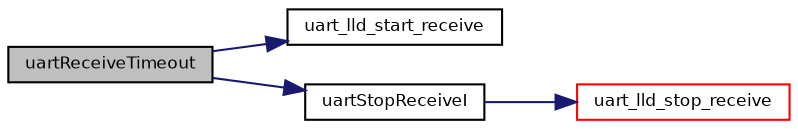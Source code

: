 digraph "uartReceiveTimeout"
{
  bgcolor="transparent";
  edge [fontname="Helvetica",fontsize="8",labelfontname="Helvetica",labelfontsize="8"];
  node [fontname="Helvetica",fontsize="8",shape=record];
  rankdir="LR";
  Node73 [label="uartReceiveTimeout",height=0.2,width=0.4,color="black", fillcolor="grey75", style="filled", fontcolor="black"];
  Node73 -> Node74 [color="midnightblue",fontsize="8",style="solid",fontname="Helvetica"];
  Node74 [label="uart_lld_start_receive",height=0.2,width=0.4,color="black",URL="$group___u_a_r_t.html#gaeeef4ed85ed76c1e916c77d4efb8b9c2",tooltip="Starts a receive operation on the UART peripheral. "];
  Node73 -> Node75 [color="midnightblue",fontsize="8",style="solid",fontname="Helvetica"];
  Node75 [label="uartStopReceiveI",height=0.2,width=0.4,color="black",URL="$group___u_a_r_t.html#gaee09f7e46f4ee4eb212440a33ffc82f1",tooltip="Stops any ongoing receive operation. "];
  Node75 -> Node76 [color="midnightblue",fontsize="8",style="solid",fontname="Helvetica"];
  Node76 [label="uart_lld_stop_receive",height=0.2,width=0.4,color="red",URL="$group___u_a_r_t.html#gaf6eeebdeb91ad7e692d73ceefa9eafb7",tooltip="Stops any ongoing receive operation. "];
}
